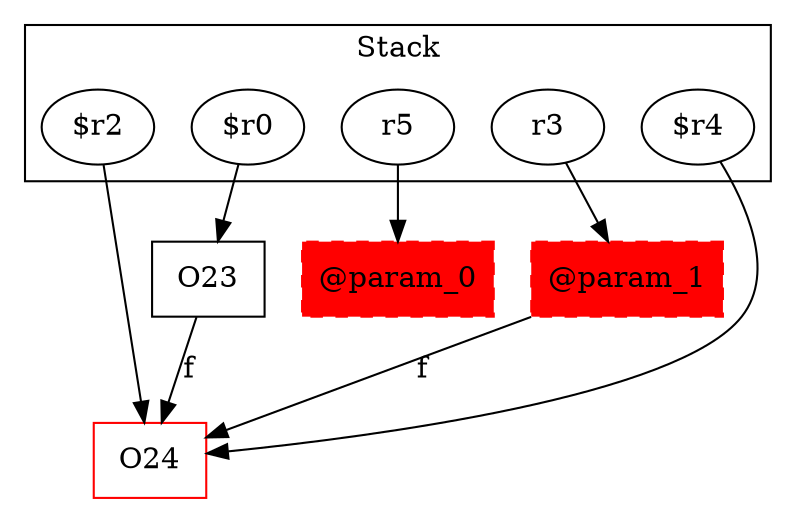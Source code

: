 digraph sample {
  rankDir="LR";
  subgraph cluster_0 {
    label="Stack"
    "$r2"; "$r0"; "r5"; "r3"; "$r4"; 
  }
  "$r2" -> { O24[shape=box]};
  "$r0" -> { O23[shape=box]};
  "r5" -> { "@param_0"[shape=box]};
  "r3" -> { "@param_1"[shape=box]};
  "$r4" -> { O24[shape=box]};
  O23 -> O24[label="f", weight="0.2"]
  "@param_0"[shape=box, style="filled,dashed"];
  "@param_1" -> O24[label="f", weight="0.2"]
  "@param_1"[shape=box, style="filled,dashed"];
  O24[color="red"];
  "@param_0"[color="red"];
  "@param_1"[color="red"];
}
